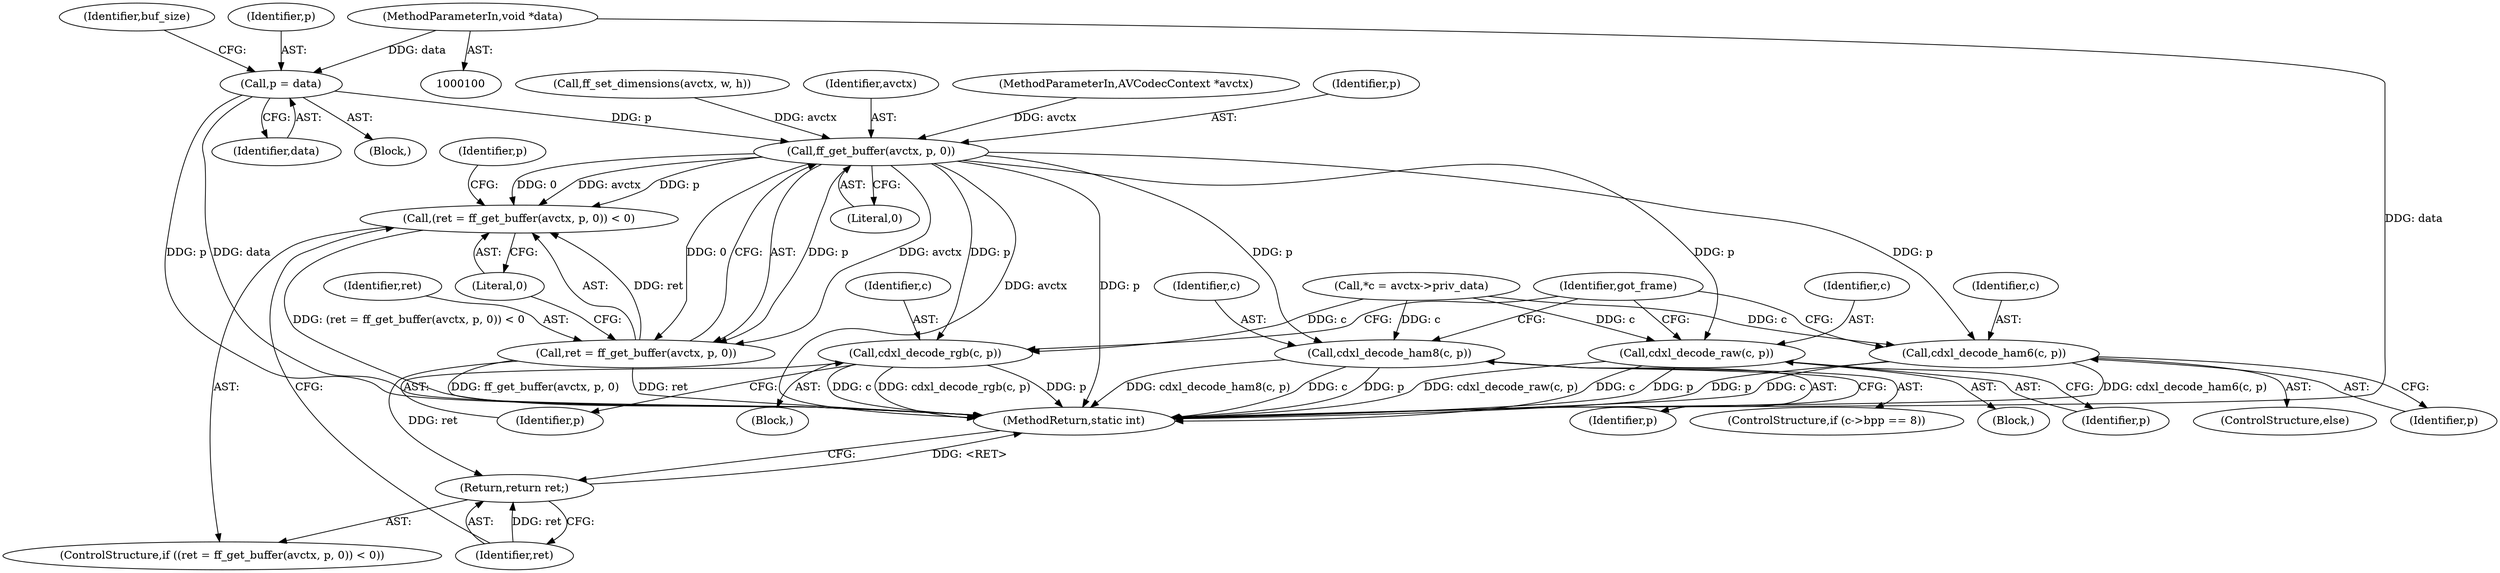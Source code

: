 digraph "0_FFmpeg_e1b60aad77c27ed5d4dfc11e5e6a05a38c70489d@pointer" {
"1000102" [label="(MethodParameterIn,void *data)"];
"1000112" [label="(Call,p = data)"];
"1000436" [label="(Call,ff_get_buffer(avctx, p, 0))"];
"1000433" [label="(Call,(ret = ff_get_buffer(avctx, p, 0)) < 0)"];
"1000434" [label="(Call,ret = ff_get_buffer(avctx, p, 0))"];
"1000441" [label="(Return,return ret;)"];
"1000479" [label="(Call,cdxl_decode_ham8(c, p))"];
"1000483" [label="(Call,cdxl_decode_ham6(c, p))"];
"1000494" [label="(Call,cdxl_decode_rgb(c, p))"];
"1000499" [label="(Call,cdxl_decode_raw(c, p))"];
"1000440" [label="(Literal,0)"];
"1000493" [label="(Block,)"];
"1000432" [label="(ControlStructure,if ((ret = ff_get_buffer(avctx, p, 0)) < 0))"];
"1000107" [label="(Call,*c = avctx->priv_data)"];
"1000445" [label="(Identifier,p)"];
"1000437" [label="(Identifier,avctx)"];
"1000473" [label="(ControlStructure,if (c->bpp == 8))"];
"1000498" [label="(Block,)"];
"1000113" [label="(Identifier,p)"];
"1000101" [label="(MethodParameterIn,AVCodecContext *avctx)"];
"1000480" [label="(Identifier,c)"];
"1000495" [label="(Identifier,c)"];
"1000484" [label="(Identifier,c)"];
"1000435" [label="(Identifier,ret)"];
"1000504" [label="(Identifier,got_frame)"];
"1000102" [label="(MethodParameterIn,void *data)"];
"1000114" [label="(Identifier,data)"];
"1000481" [label="(Identifier,p)"];
"1000439" [label="(Literal,0)"];
"1000442" [label="(Identifier,ret)"];
"1000122" [label="(Identifier,buf_size)"];
"1000433" [label="(Call,(ret = ff_get_buffer(avctx, p, 0)) < 0)"];
"1000500" [label="(Identifier,c)"];
"1000105" [label="(Block,)"];
"1000479" [label="(Call,cdxl_decode_ham8(c, p))"];
"1000485" [label="(Identifier,p)"];
"1000112" [label="(Call,p = data)"];
"1000438" [label="(Identifier,p)"];
"1000508" [label="(MethodReturn,static int)"];
"1000499" [label="(Call,cdxl_decode_raw(c, p))"];
"1000441" [label="(Return,return ret;)"];
"1000494" [label="(Call,cdxl_decode_rgb(c, p))"];
"1000501" [label="(Identifier,p)"];
"1000496" [label="(Identifier,p)"];
"1000434" [label="(Call,ret = ff_get_buffer(avctx, p, 0))"];
"1000483" [label="(Call,cdxl_decode_ham6(c, p))"];
"1000482" [label="(ControlStructure,else)"];
"1000436" [label="(Call,ff_get_buffer(avctx, p, 0))"];
"1000270" [label="(Call,ff_set_dimensions(avctx, w, h))"];
"1000102" -> "1000100"  [label="AST: "];
"1000102" -> "1000508"  [label="DDG: data"];
"1000102" -> "1000112"  [label="DDG: data"];
"1000112" -> "1000105"  [label="AST: "];
"1000112" -> "1000114"  [label="CFG: "];
"1000113" -> "1000112"  [label="AST: "];
"1000114" -> "1000112"  [label="AST: "];
"1000122" -> "1000112"  [label="CFG: "];
"1000112" -> "1000508"  [label="DDG: data"];
"1000112" -> "1000508"  [label="DDG: p"];
"1000112" -> "1000436"  [label="DDG: p"];
"1000436" -> "1000434"  [label="AST: "];
"1000436" -> "1000439"  [label="CFG: "];
"1000437" -> "1000436"  [label="AST: "];
"1000438" -> "1000436"  [label="AST: "];
"1000439" -> "1000436"  [label="AST: "];
"1000434" -> "1000436"  [label="CFG: "];
"1000436" -> "1000508"  [label="DDG: avctx"];
"1000436" -> "1000508"  [label="DDG: p"];
"1000436" -> "1000433"  [label="DDG: avctx"];
"1000436" -> "1000433"  [label="DDG: p"];
"1000436" -> "1000433"  [label="DDG: 0"];
"1000436" -> "1000434"  [label="DDG: avctx"];
"1000436" -> "1000434"  [label="DDG: p"];
"1000436" -> "1000434"  [label="DDG: 0"];
"1000270" -> "1000436"  [label="DDG: avctx"];
"1000101" -> "1000436"  [label="DDG: avctx"];
"1000436" -> "1000479"  [label="DDG: p"];
"1000436" -> "1000483"  [label="DDG: p"];
"1000436" -> "1000494"  [label="DDG: p"];
"1000436" -> "1000499"  [label="DDG: p"];
"1000433" -> "1000432"  [label="AST: "];
"1000433" -> "1000440"  [label="CFG: "];
"1000434" -> "1000433"  [label="AST: "];
"1000440" -> "1000433"  [label="AST: "];
"1000442" -> "1000433"  [label="CFG: "];
"1000445" -> "1000433"  [label="CFG: "];
"1000433" -> "1000508"  [label="DDG: (ret = ff_get_buffer(avctx, p, 0)) < 0"];
"1000434" -> "1000433"  [label="DDG: ret"];
"1000435" -> "1000434"  [label="AST: "];
"1000440" -> "1000434"  [label="CFG: "];
"1000434" -> "1000508"  [label="DDG: ff_get_buffer(avctx, p, 0)"];
"1000434" -> "1000508"  [label="DDG: ret"];
"1000434" -> "1000441"  [label="DDG: ret"];
"1000441" -> "1000432"  [label="AST: "];
"1000441" -> "1000442"  [label="CFG: "];
"1000442" -> "1000441"  [label="AST: "];
"1000508" -> "1000441"  [label="CFG: "];
"1000441" -> "1000508"  [label="DDG: <RET>"];
"1000442" -> "1000441"  [label="DDG: ret"];
"1000479" -> "1000473"  [label="AST: "];
"1000479" -> "1000481"  [label="CFG: "];
"1000480" -> "1000479"  [label="AST: "];
"1000481" -> "1000479"  [label="AST: "];
"1000504" -> "1000479"  [label="CFG: "];
"1000479" -> "1000508"  [label="DDG: cdxl_decode_ham8(c, p)"];
"1000479" -> "1000508"  [label="DDG: c"];
"1000479" -> "1000508"  [label="DDG: p"];
"1000107" -> "1000479"  [label="DDG: c"];
"1000483" -> "1000482"  [label="AST: "];
"1000483" -> "1000485"  [label="CFG: "];
"1000484" -> "1000483"  [label="AST: "];
"1000485" -> "1000483"  [label="AST: "];
"1000504" -> "1000483"  [label="CFG: "];
"1000483" -> "1000508"  [label="DDG: cdxl_decode_ham6(c, p)"];
"1000483" -> "1000508"  [label="DDG: p"];
"1000483" -> "1000508"  [label="DDG: c"];
"1000107" -> "1000483"  [label="DDG: c"];
"1000494" -> "1000493"  [label="AST: "];
"1000494" -> "1000496"  [label="CFG: "];
"1000495" -> "1000494"  [label="AST: "];
"1000496" -> "1000494"  [label="AST: "];
"1000504" -> "1000494"  [label="CFG: "];
"1000494" -> "1000508"  [label="DDG: cdxl_decode_rgb(c, p)"];
"1000494" -> "1000508"  [label="DDG: p"];
"1000494" -> "1000508"  [label="DDG: c"];
"1000107" -> "1000494"  [label="DDG: c"];
"1000499" -> "1000498"  [label="AST: "];
"1000499" -> "1000501"  [label="CFG: "];
"1000500" -> "1000499"  [label="AST: "];
"1000501" -> "1000499"  [label="AST: "];
"1000504" -> "1000499"  [label="CFG: "];
"1000499" -> "1000508"  [label="DDG: cdxl_decode_raw(c, p)"];
"1000499" -> "1000508"  [label="DDG: c"];
"1000499" -> "1000508"  [label="DDG: p"];
"1000107" -> "1000499"  [label="DDG: c"];
}
